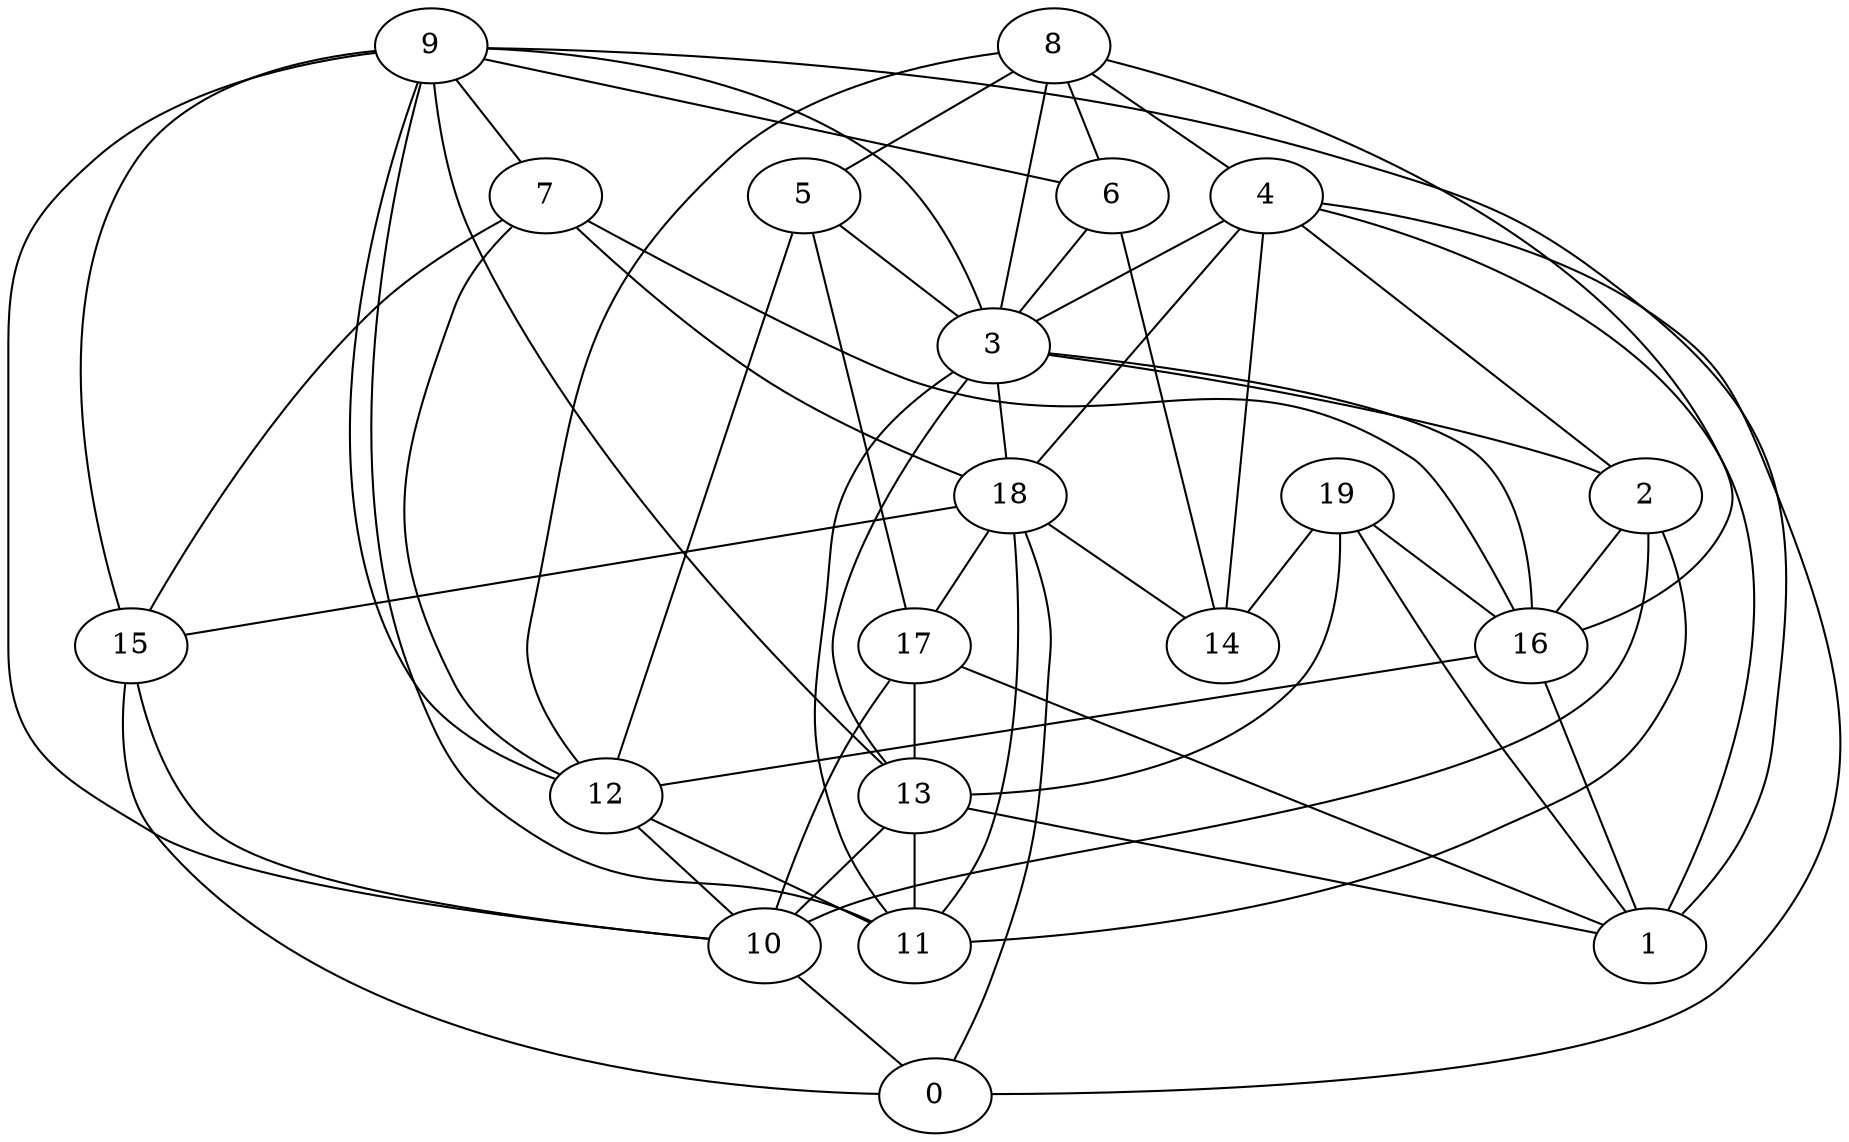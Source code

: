 digraph GG_graph {

subgraph G_graph {
edge [color = black]
"7" -> "16" [dir = none]
"17" -> "10" [dir = none]
"17" -> "13" [dir = none]
"5" -> "17" [dir = none]
"5" -> "3" [dir = none]
"2" -> "16" [dir = none]
"2" -> "11" [dir = none]
"4" -> "14" [dir = none]
"4" -> "0" [dir = none]
"4" -> "3" [dir = none]
"4" -> "1" [dir = none]
"4" -> "2" [dir = none]
"18" -> "0" [dir = none]
"18" -> "15" [dir = none]
"18" -> "17" [dir = none]
"18" -> "11" [dir = none]
"18" -> "14" [dir = none]
"9" -> "15" [dir = none]
"9" -> "3" [dir = none]
"9" -> "1" [dir = none]
"9" -> "7" [dir = none]
"15" -> "0" [dir = none]
"13" -> "1" [dir = none]
"13" -> "11" [dir = none]
"13" -> "10" [dir = none]
"8" -> "5" [dir = none]
"8" -> "3" [dir = none]
"8" -> "6" [dir = none]
"8" -> "16" [dir = none]
"3" -> "11" [dir = none]
"3" -> "18" [dir = none]
"16" -> "12" [dir = none]
"16" -> "1" [dir = none]
"19" -> "13" [dir = none]
"19" -> "16" [dir = none]
"6" -> "14" [dir = none]
"6" -> "3" [dir = none]
"12" -> "11" [dir = none]
"19" -> "14" [dir = none]
"4" -> "18" [dir = none]
"3" -> "16" [dir = none]
"9" -> "10" [dir = none]
"17" -> "1" [dir = none]
"3" -> "13" [dir = none]
"7" -> "12" [dir = none]
"3" -> "2" [dir = none]
"15" -> "10" [dir = none]
"9" -> "6" [dir = none]
"7" -> "18" [dir = none]
"7" -> "15" [dir = none]
"9" -> "13" [dir = none]
"2" -> "10" [dir = none]
"5" -> "12" [dir = none]
"10" -> "0" [dir = none]
"19" -> "1" [dir = none]
"12" -> "10" [dir = none]
"9" -> "11" [dir = none]
"8" -> "4" [dir = none]
"9" -> "12" [dir = none]
"8" -> "12" [dir = none]
}

}

